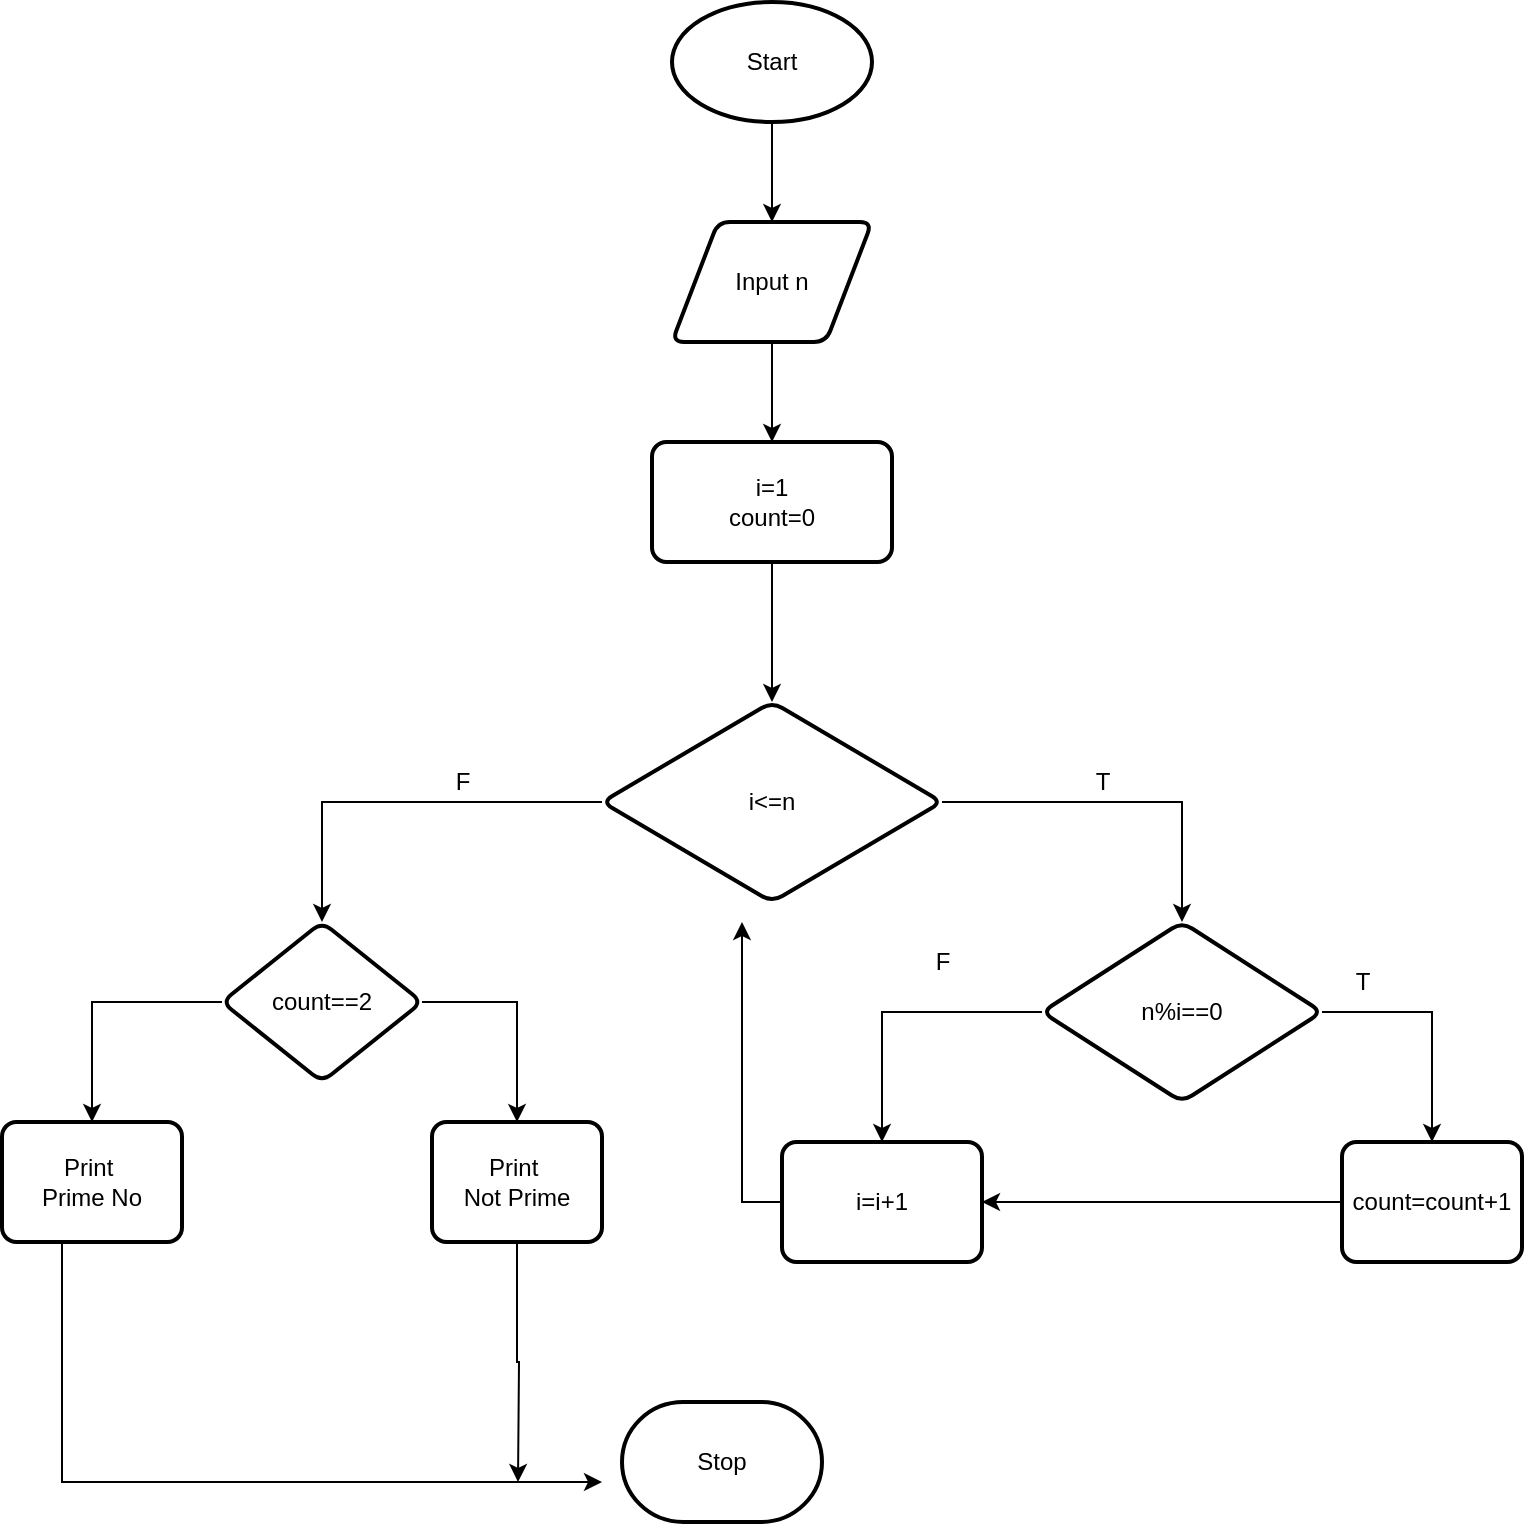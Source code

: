 <mxfile version="20.5.3" type="device"><diagram id="_1l_rYqGRANYws3fgZM_" name="Page-1"><mxGraphModel dx="992" dy="539" grid="1" gridSize="10" guides="1" tooltips="1" connect="1" arrows="1" fold="1" page="1" pageScale="1" pageWidth="850" pageHeight="1100" math="0" shadow="0"><root><mxCell id="0"/><mxCell id="1" parent="0"/><mxCell id="8tegJAn6t4o1oJBpTn7g-3" style="edgeStyle=orthogonalEdgeStyle;rounded=0;orthogonalLoop=1;jettySize=auto;html=1;entryX=0.5;entryY=0;entryDx=0;entryDy=0;" edge="1" parent="1" source="8tegJAn6t4o1oJBpTn7g-1" target="8tegJAn6t4o1oJBpTn7g-2"><mxGeometry relative="1" as="geometry"/></mxCell><mxCell id="8tegJAn6t4o1oJBpTn7g-1" value="Start" style="strokeWidth=2;html=1;shape=mxgraph.flowchart.start_1;whiteSpace=wrap;" vertex="1" parent="1"><mxGeometry x="375" y="20" width="100" height="60" as="geometry"/></mxCell><mxCell id="8tegJAn6t4o1oJBpTn7g-5" value="" style="edgeStyle=orthogonalEdgeStyle;rounded=0;orthogonalLoop=1;jettySize=auto;html=1;" edge="1" parent="1" source="8tegJAn6t4o1oJBpTn7g-2" target="8tegJAn6t4o1oJBpTn7g-4"><mxGeometry relative="1" as="geometry"/></mxCell><mxCell id="8tegJAn6t4o1oJBpTn7g-2" value="Input n" style="shape=parallelogram;html=1;strokeWidth=2;perimeter=parallelogramPerimeter;whiteSpace=wrap;rounded=1;arcSize=12;size=0.23;" vertex="1" parent="1"><mxGeometry x="375" y="130" width="100" height="60" as="geometry"/></mxCell><mxCell id="8tegJAn6t4o1oJBpTn7g-7" value="" style="edgeStyle=orthogonalEdgeStyle;rounded=0;orthogonalLoop=1;jettySize=auto;html=1;" edge="1" parent="1" source="8tegJAn6t4o1oJBpTn7g-4" target="8tegJAn6t4o1oJBpTn7g-6"><mxGeometry relative="1" as="geometry"/></mxCell><mxCell id="8tegJAn6t4o1oJBpTn7g-4" value="i=1&lt;br&gt;count=0" style="whiteSpace=wrap;html=1;strokeWidth=2;rounded=1;arcSize=12;" vertex="1" parent="1"><mxGeometry x="365" y="240" width="120" height="60" as="geometry"/></mxCell><mxCell id="8tegJAn6t4o1oJBpTn7g-9" value="" style="edgeStyle=orthogonalEdgeStyle;rounded=0;orthogonalLoop=1;jettySize=auto;html=1;" edge="1" parent="1" source="8tegJAn6t4o1oJBpTn7g-6" target="8tegJAn6t4o1oJBpTn7g-8"><mxGeometry relative="1" as="geometry"/></mxCell><mxCell id="8tegJAn6t4o1oJBpTn7g-25" value="" style="edgeStyle=orthogonalEdgeStyle;rounded=0;orthogonalLoop=1;jettySize=auto;html=1;" edge="1" parent="1" source="8tegJAn6t4o1oJBpTn7g-6" target="8tegJAn6t4o1oJBpTn7g-24"><mxGeometry relative="1" as="geometry"/></mxCell><mxCell id="8tegJAn6t4o1oJBpTn7g-6" value="i&amp;lt;=n" style="rhombus;whiteSpace=wrap;html=1;strokeWidth=2;rounded=1;arcSize=12;" vertex="1" parent="1"><mxGeometry x="340" y="370" width="170" height="100" as="geometry"/></mxCell><mxCell id="8tegJAn6t4o1oJBpTn7g-17" value="" style="edgeStyle=orthogonalEdgeStyle;rounded=0;orthogonalLoop=1;jettySize=auto;html=1;" edge="1" parent="1" source="8tegJAn6t4o1oJBpTn7g-8" target="8tegJAn6t4o1oJBpTn7g-16"><mxGeometry relative="1" as="geometry"/></mxCell><mxCell id="8tegJAn6t4o1oJBpTn7g-20" value="" style="edgeStyle=orthogonalEdgeStyle;rounded=0;orthogonalLoop=1;jettySize=auto;html=1;" edge="1" parent="1" source="8tegJAn6t4o1oJBpTn7g-8" target="8tegJAn6t4o1oJBpTn7g-19"><mxGeometry relative="1" as="geometry"/></mxCell><mxCell id="8tegJAn6t4o1oJBpTn7g-8" value="n%i==0" style="rhombus;whiteSpace=wrap;html=1;strokeWidth=2;rounded=1;arcSize=12;" vertex="1" parent="1"><mxGeometry x="560" y="480" width="140" height="90" as="geometry"/></mxCell><mxCell id="8tegJAn6t4o1oJBpTn7g-23" style="edgeStyle=orthogonalEdgeStyle;rounded=0;orthogonalLoop=1;jettySize=auto;html=1;" edge="1" parent="1" source="8tegJAn6t4o1oJBpTn7g-16"><mxGeometry relative="1" as="geometry"><mxPoint x="410" y="480" as="targetPoint"/></mxGeometry></mxCell><mxCell id="8tegJAn6t4o1oJBpTn7g-16" value="i=i+1" style="whiteSpace=wrap;html=1;strokeWidth=2;rounded=1;arcSize=12;" vertex="1" parent="1"><mxGeometry x="430" y="590" width="100" height="60" as="geometry"/></mxCell><mxCell id="8tegJAn6t4o1oJBpTn7g-18" value="F" style="text;html=1;align=center;verticalAlign=middle;resizable=0;points=[];autosize=1;strokeColor=none;fillColor=none;" vertex="1" parent="1"><mxGeometry x="495" y="485" width="30" height="30" as="geometry"/></mxCell><mxCell id="8tegJAn6t4o1oJBpTn7g-21" style="edgeStyle=orthogonalEdgeStyle;rounded=0;orthogonalLoop=1;jettySize=auto;html=1;entryX=1;entryY=0.5;entryDx=0;entryDy=0;" edge="1" parent="1" source="8tegJAn6t4o1oJBpTn7g-19" target="8tegJAn6t4o1oJBpTn7g-16"><mxGeometry relative="1" as="geometry"/></mxCell><mxCell id="8tegJAn6t4o1oJBpTn7g-19" value="count=count+1" style="whiteSpace=wrap;html=1;strokeWidth=2;rounded=1;arcSize=12;" vertex="1" parent="1"><mxGeometry x="710" y="590" width="90" height="60" as="geometry"/></mxCell><mxCell id="8tegJAn6t4o1oJBpTn7g-30" value="" style="edgeStyle=orthogonalEdgeStyle;rounded=0;orthogonalLoop=1;jettySize=auto;html=1;" edge="1" parent="1" source="8tegJAn6t4o1oJBpTn7g-24" target="8tegJAn6t4o1oJBpTn7g-29"><mxGeometry relative="1" as="geometry"/></mxCell><mxCell id="8tegJAn6t4o1oJBpTn7g-32" value="" style="edgeStyle=orthogonalEdgeStyle;rounded=0;orthogonalLoop=1;jettySize=auto;html=1;" edge="1" parent="1" source="8tegJAn6t4o1oJBpTn7g-24" target="8tegJAn6t4o1oJBpTn7g-31"><mxGeometry relative="1" as="geometry"/></mxCell><mxCell id="8tegJAn6t4o1oJBpTn7g-24" value="count==2" style="rhombus;whiteSpace=wrap;html=1;strokeWidth=2;rounded=1;arcSize=12;" vertex="1" parent="1"><mxGeometry x="150" y="480" width="100" height="80" as="geometry"/></mxCell><mxCell id="8tegJAn6t4o1oJBpTn7g-26" value="T" style="text;html=1;align=center;verticalAlign=middle;resizable=0;points=[];autosize=1;strokeColor=none;fillColor=none;" vertex="1" parent="1"><mxGeometry x="705" y="495" width="30" height="30" as="geometry"/></mxCell><mxCell id="8tegJAn6t4o1oJBpTn7g-27" value="T" style="text;html=1;align=center;verticalAlign=middle;resizable=0;points=[];autosize=1;strokeColor=none;fillColor=none;" vertex="1" parent="1"><mxGeometry x="575" y="395" width="30" height="30" as="geometry"/></mxCell><mxCell id="8tegJAn6t4o1oJBpTn7g-28" value="F" style="text;html=1;align=center;verticalAlign=middle;resizable=0;points=[];autosize=1;strokeColor=none;fillColor=none;" vertex="1" parent="1"><mxGeometry x="255" y="395" width="30" height="30" as="geometry"/></mxCell><mxCell id="8tegJAn6t4o1oJBpTn7g-35" style="edgeStyle=orthogonalEdgeStyle;rounded=0;orthogonalLoop=1;jettySize=auto;html=1;" edge="1" parent="1" source="8tegJAn6t4o1oJBpTn7g-29"><mxGeometry relative="1" as="geometry"><mxPoint x="340" y="760" as="targetPoint"/><Array as="points"><mxPoint x="70" y="760"/><mxPoint x="85" y="760"/></Array></mxGeometry></mxCell><mxCell id="8tegJAn6t4o1oJBpTn7g-29" value="Print&amp;nbsp;&lt;br&gt;Prime No" style="whiteSpace=wrap;html=1;strokeWidth=2;rounded=1;arcSize=12;" vertex="1" parent="1"><mxGeometry x="40" y="580" width="90" height="60" as="geometry"/></mxCell><mxCell id="8tegJAn6t4o1oJBpTn7g-37" style="edgeStyle=orthogonalEdgeStyle;rounded=0;orthogonalLoop=1;jettySize=auto;html=1;" edge="1" parent="1" source="8tegJAn6t4o1oJBpTn7g-31"><mxGeometry relative="1" as="geometry"><mxPoint x="298" y="760" as="targetPoint"/></mxGeometry></mxCell><mxCell id="8tegJAn6t4o1oJBpTn7g-31" value="Print&amp;nbsp;&lt;br&gt;Not Prime" style="whiteSpace=wrap;html=1;strokeWidth=2;rounded=1;arcSize=12;" vertex="1" parent="1"><mxGeometry x="255" y="580" width="85" height="60" as="geometry"/></mxCell><mxCell id="8tegJAn6t4o1oJBpTn7g-33" value="Stop" style="strokeWidth=2;html=1;shape=mxgraph.flowchart.terminator;whiteSpace=wrap;" vertex="1" parent="1"><mxGeometry x="350" y="720" width="100" height="60" as="geometry"/></mxCell></root></mxGraphModel></diagram></mxfile>
